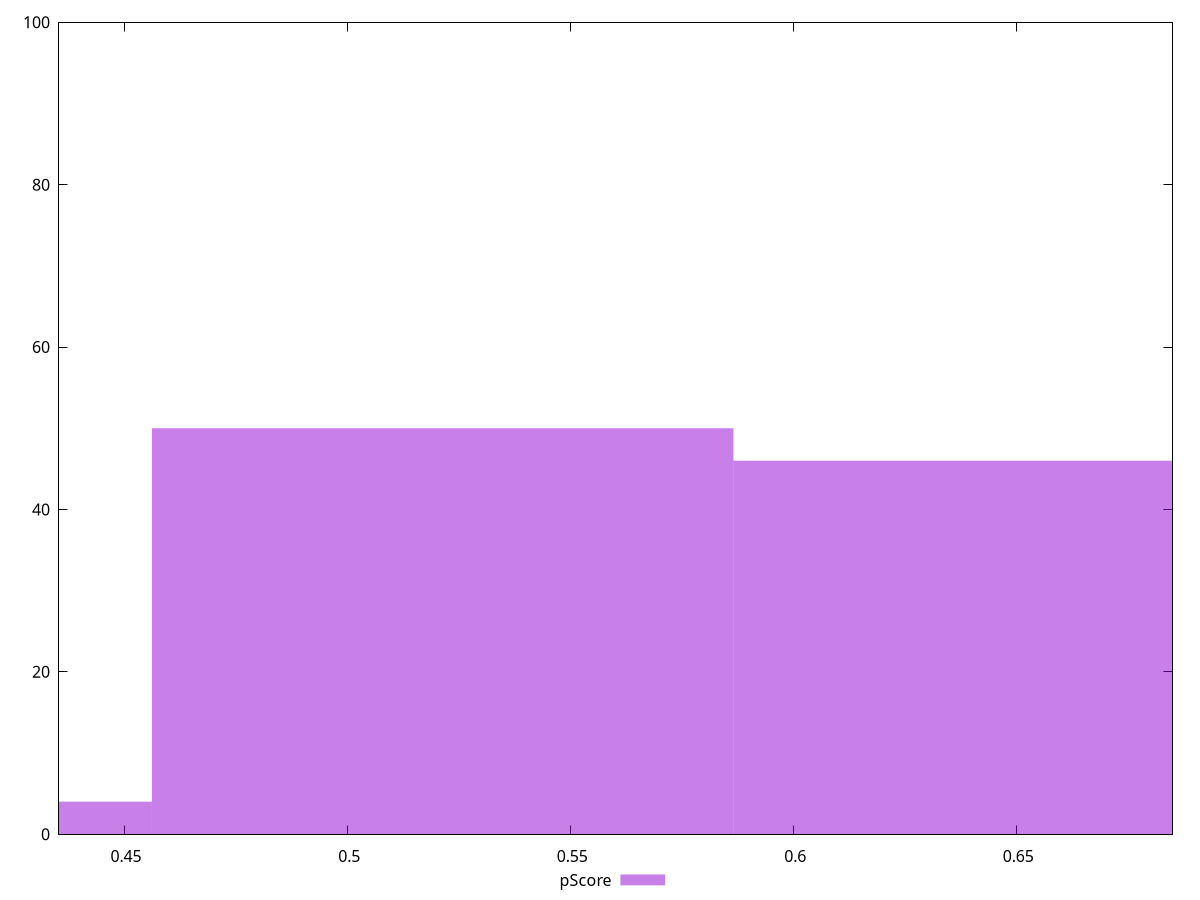 reset

$pScore <<EOF
0.3910566112103333 4
0.5214088149471111 50
0.6517610186838889 46
EOF

set key outside below
set boxwidth 0.13035220373677778
set xrange [0.43541176470588233:0.685]
set yrange [0:100]
set trange [0:100]
set style fill transparent solid 0.5 noborder
set terminal svg size 640, 490 enhanced background rgb 'white'
set output "report_00013_2021-02-09T12-04-24.940Z/render-blocking-resources/samples/pages+cached+noadtech/pScore/histogram.svg"

plot $pScore title "pScore" with boxes

reset
